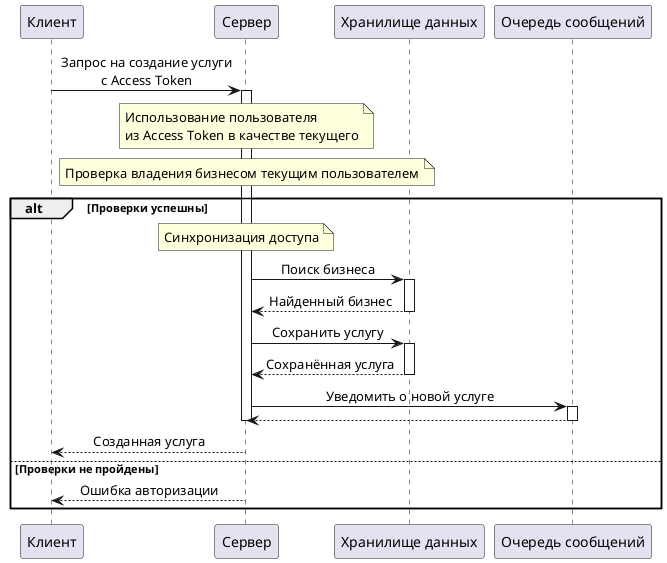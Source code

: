 @startuml
skinparam sequenceMessageAlign center
autoactivate on

participant Клиент
participant Сервер
participant "Хранилище данных" as Хранилище
participant "Очередь сообщений" as Сообщения
Клиент -> Сервер: Запрос на создание услуги\nс Access Token
note over Сервер
Использование пользователя
из Access Token в качестве текущего
end note
note over Сервер: Проверка владения бизнесом текущим пользователем
alt Проверки успешны
    note over Сервер: Синхронизация доступа
    Сервер -> Хранилище: Поиск бизнеса
    return Найденный бизнес
    Сервер -> Хранилище: Сохранить услугу
    return Сохранённая услуга
    Сервер -> Сообщения: Уведомить о новой услуге
    return
    deactivate Сервер
    Сервер --> Клиент: Созданная услуга
else Проверки не пройдены
    Сервер --> Клиент: Ошибка авторизации
end
@enduml